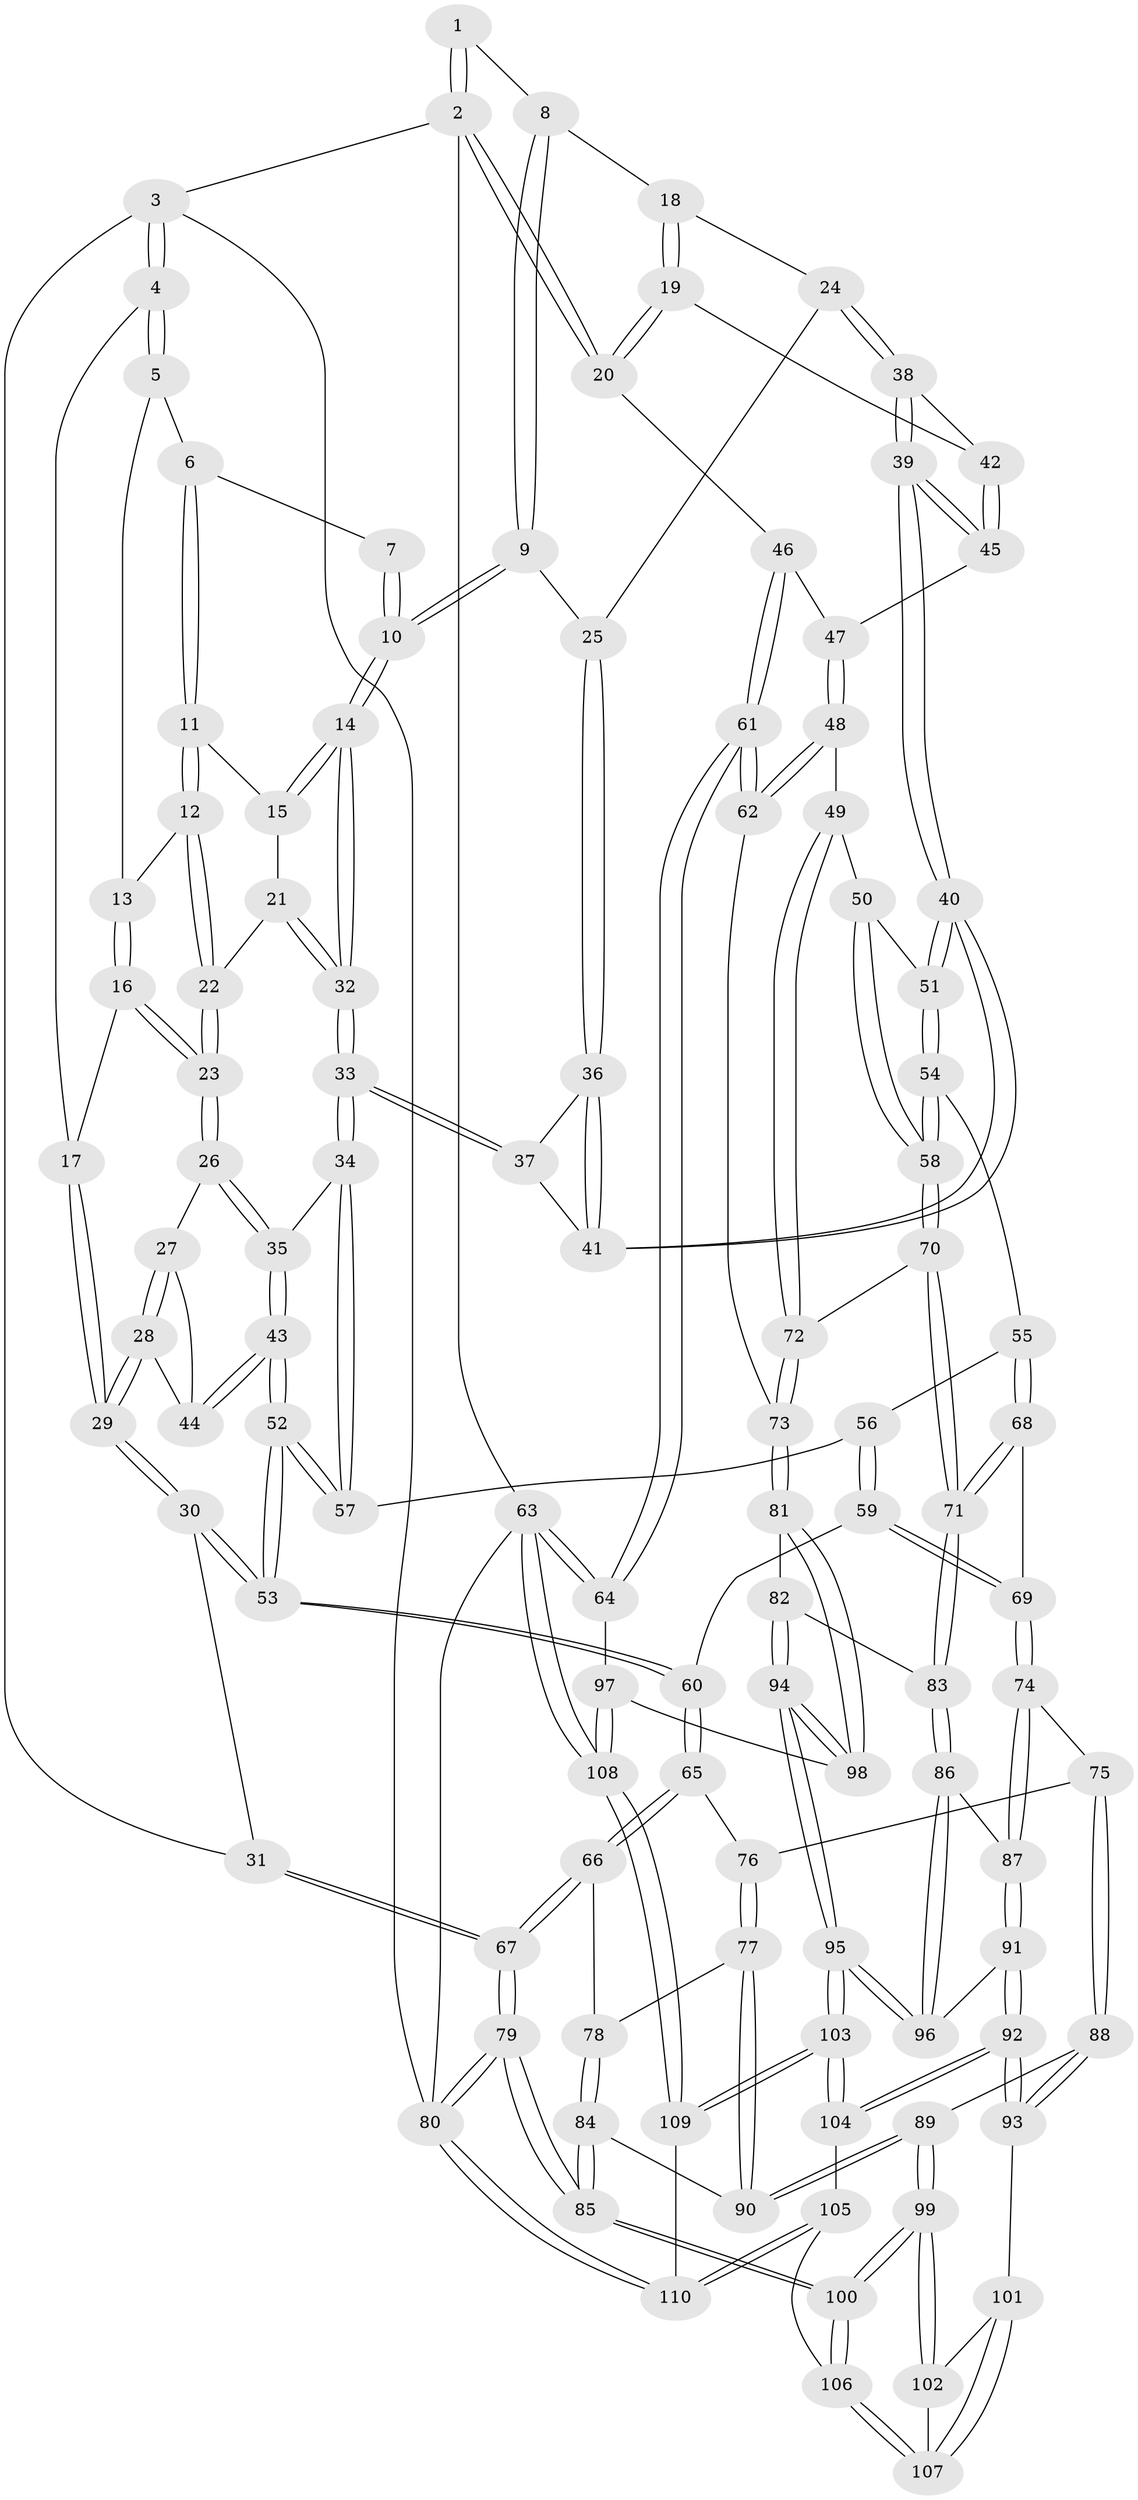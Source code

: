// Generated by graph-tools (version 1.1) at 2025/11/02/27/25 16:11:59]
// undirected, 110 vertices, 272 edges
graph export_dot {
graph [start="1"]
  node [color=gray90,style=filled];
  1 [pos="+0.6657367035139375+0"];
  2 [pos="+1+0"];
  3 [pos="+0+0"];
  4 [pos="+0+0"];
  5 [pos="+0.11131664328639274+0"];
  6 [pos="+0.42553041717026036+0"];
  7 [pos="+0.45097362889931386+0"];
  8 [pos="+0.679849166864372+0"];
  9 [pos="+0.6744016121346579+0.1108044011584472"];
  10 [pos="+0.5515174725231954+0.13564907685814664"];
  11 [pos="+0.3937510317546228+0"];
  12 [pos="+0.2741381032060232+0.06693300555240285"];
  13 [pos="+0.1721935494318022+0"];
  14 [pos="+0.5295801978297465+0.15682225781731104"];
  15 [pos="+0.39762556635579743+0.04373095203557385"];
  16 [pos="+0.1548281134584716+0.11742213308782824"];
  17 [pos="+0.12690679271345578+0.1268029733965572"];
  18 [pos="+0.8657926545384981+0.09500495660127553"];
  19 [pos="+1+0.03575571935551112"];
  20 [pos="+1+0"];
  21 [pos="+0.3353243815927855+0.15563075109825683"];
  22 [pos="+0.2686820032251564+0.14375896498124702"];
  23 [pos="+0.25590575996533327+0.14929859297387837"];
  24 [pos="+0.7440626684493123+0.13933038761957753"];
  25 [pos="+0.7037512973249468+0.13080865616244589"];
  26 [pos="+0.23607470236694028+0.21793293600843344"];
  27 [pos="+0.21415606105254156+0.23254184012673373"];
  28 [pos="+0.03454491180640607+0.24816360729218176"];
  29 [pos="+0.0004606190830036688+0.24292618769861948"];
  30 [pos="+0+0.2500815191895448"];
  31 [pos="+0+0.24339298110005345"];
  32 [pos="+0.4664734338237966+0.2646986965143022"];
  33 [pos="+0.46786394651111785+0.2898647718739112"];
  34 [pos="+0.4622952246497077+0.30437620486827405"];
  35 [pos="+0.2614683782916261+0.2700294660381296"];
  36 [pos="+0.6845175721533314+0.20213525927044904"];
  37 [pos="+0.5876702873671766+0.2967425345408992"];
  38 [pos="+0.7507730736941342+0.1581657180058912"];
  39 [pos="+0.7469893248512508+0.36168413782233966"];
  40 [pos="+0.7397265959034924+0.36973959653802707"];
  41 [pos="+0.693262250596257+0.3305700736484184"];
  42 [pos="+0.8356477053111978+0.2709145733217927"];
  43 [pos="+0.23029255990762226+0.39055844871680956"];
  44 [pos="+0.18216100636216634+0.3046268053978806"];
  45 [pos="+0.827176598271473+0.31036534322320797"];
  46 [pos="+1+0.28993968255351826"];
  47 [pos="+0.861729136225656+0.3230043232835888"];
  48 [pos="+0.9388053025144362+0.5120836914722205"];
  49 [pos="+0.8470699816431556+0.49458647571397846"];
  50 [pos="+0.7511761119840225+0.39518917758176153"];
  51 [pos="+0.7393853301059906+0.37909377042095027"];
  52 [pos="+0.23684963658249109+0.43509717935990705"];
  53 [pos="+0.19360159901061874+0.48588761614986725"];
  54 [pos="+0.6084873284809036+0.46611546268704745"];
  55 [pos="+0.5317783946271651+0.4653609845400408"];
  56 [pos="+0.47234823673881277+0.4041945964889346"];
  57 [pos="+0.4509248822651565+0.36295416882114045"];
  58 [pos="+0.6928769121246219+0.5652995376033721"];
  59 [pos="+0.3837671329721742+0.548368971856503"];
  60 [pos="+0.18938676361124782+0.5020383897418517"];
  61 [pos="+1+0.5696288933438672"];
  62 [pos="+1+0.563683577966704"];
  63 [pos="+1+1"];
  64 [pos="+1+0.6732317827140837"];
  65 [pos="+0.1878929659216155+0.5049987277413613"];
  66 [pos="+0.032400287362095034+0.5619757292171605"];
  67 [pos="+0+0.5382287740101757"];
  68 [pos="+0.5292732606992931+0.5063161820926058"];
  69 [pos="+0.4070309653655064+0.6398216172188614"];
  70 [pos="+0.7123015097556661+0.6003693912223903"];
  71 [pos="+0.5845553504142065+0.6695597282765777"];
  72 [pos="+0.7142570493629025+0.6007421529110172"];
  73 [pos="+0.7750775159980651+0.6815731339236138"];
  74 [pos="+0.4028741478714378+0.660017563878186"];
  75 [pos="+0.28676844207311136+0.6546260841906448"];
  76 [pos="+0.2005370902702739+0.5355740672668514"];
  77 [pos="+0.15054405865416656+0.7094032340420997"];
  78 [pos="+0.04064653589381757+0.5873479552730323"];
  79 [pos="+0+1"];
  80 [pos="+0+1"];
  81 [pos="+0.7700358646893491+0.7499337442030817"];
  82 [pos="+0.6703656613566128+0.7490612821962654"];
  83 [pos="+0.5807228199609822+0.6778160554964108"];
  84 [pos="+0.07574164656258453+0.7692136615915991"];
  85 [pos="+0+1"];
  86 [pos="+0.5585216003848524+0.6947101792391035"];
  87 [pos="+0.4200256206311076+0.6804033322613701"];
  88 [pos="+0.2376456792155264+0.7758912011839001"];
  89 [pos="+0.2161956270243497+0.7760909134040105"];
  90 [pos="+0.15067871748337347+0.7530495178457123"];
  91 [pos="+0.3959985896857433+0.7974483454318899"];
  92 [pos="+0.35188840933211274+0.8586863312317274"];
  93 [pos="+0.30093052064475884+0.842688697116761"];
  94 [pos="+0.621577002359308+0.9295177263485158"];
  95 [pos="+0.602123807470851+0.9595820610064748"];
  96 [pos="+0.5480486945099456+0.8079386491232687"];
  97 [pos="+0.8813506702453058+0.8378949846511159"];
  98 [pos="+0.7832754719771837+0.774130016799603"];
  99 [pos="+0.11391570146077078+0.9384882717786424"];
  100 [pos="+0.08333513925396029+0.9644895989286376"];
  101 [pos="+0.2866206307091026+0.8564424543951111"];
  102 [pos="+0.1797139613961988+0.9114039528617678"];
  103 [pos="+0.5918136627884164+1"];
  104 [pos="+0.3626665925407648+0.8785907092602501"];
  105 [pos="+0.28143645037054865+1"];
  106 [pos="+0.23835153037125337+0.9552863701236732"];
  107 [pos="+0.2457800229664084+0.9343940848549783"];
  108 [pos="+0.7695769081238623+1"];
  109 [pos="+0.6252610566402343+1"];
  110 [pos="+0.26150959781994676+1"];
  1 -- 2;
  1 -- 2;
  1 -- 8;
  2 -- 3;
  2 -- 20;
  2 -- 20;
  2 -- 63;
  3 -- 4;
  3 -- 4;
  3 -- 31;
  3 -- 80;
  4 -- 5;
  4 -- 5;
  4 -- 17;
  5 -- 6;
  5 -- 13;
  6 -- 7;
  6 -- 11;
  6 -- 11;
  7 -- 10;
  7 -- 10;
  8 -- 9;
  8 -- 9;
  8 -- 18;
  9 -- 10;
  9 -- 10;
  9 -- 25;
  10 -- 14;
  10 -- 14;
  11 -- 12;
  11 -- 12;
  11 -- 15;
  12 -- 13;
  12 -- 22;
  12 -- 22;
  13 -- 16;
  13 -- 16;
  14 -- 15;
  14 -- 15;
  14 -- 32;
  14 -- 32;
  15 -- 21;
  16 -- 17;
  16 -- 23;
  16 -- 23;
  17 -- 29;
  17 -- 29;
  18 -- 19;
  18 -- 19;
  18 -- 24;
  19 -- 20;
  19 -- 20;
  19 -- 42;
  20 -- 46;
  21 -- 22;
  21 -- 32;
  21 -- 32;
  22 -- 23;
  22 -- 23;
  23 -- 26;
  23 -- 26;
  24 -- 25;
  24 -- 38;
  24 -- 38;
  25 -- 36;
  25 -- 36;
  26 -- 27;
  26 -- 35;
  26 -- 35;
  27 -- 28;
  27 -- 28;
  27 -- 44;
  28 -- 29;
  28 -- 29;
  28 -- 44;
  29 -- 30;
  29 -- 30;
  30 -- 31;
  30 -- 53;
  30 -- 53;
  31 -- 67;
  31 -- 67;
  32 -- 33;
  32 -- 33;
  33 -- 34;
  33 -- 34;
  33 -- 37;
  33 -- 37;
  34 -- 35;
  34 -- 57;
  34 -- 57;
  35 -- 43;
  35 -- 43;
  36 -- 37;
  36 -- 41;
  36 -- 41;
  37 -- 41;
  38 -- 39;
  38 -- 39;
  38 -- 42;
  39 -- 40;
  39 -- 40;
  39 -- 45;
  39 -- 45;
  40 -- 41;
  40 -- 41;
  40 -- 51;
  40 -- 51;
  42 -- 45;
  42 -- 45;
  43 -- 44;
  43 -- 44;
  43 -- 52;
  43 -- 52;
  45 -- 47;
  46 -- 47;
  46 -- 61;
  46 -- 61;
  47 -- 48;
  47 -- 48;
  48 -- 49;
  48 -- 62;
  48 -- 62;
  49 -- 50;
  49 -- 72;
  49 -- 72;
  50 -- 51;
  50 -- 58;
  50 -- 58;
  51 -- 54;
  51 -- 54;
  52 -- 53;
  52 -- 53;
  52 -- 57;
  52 -- 57;
  53 -- 60;
  53 -- 60;
  54 -- 55;
  54 -- 58;
  54 -- 58;
  55 -- 56;
  55 -- 68;
  55 -- 68;
  56 -- 57;
  56 -- 59;
  56 -- 59;
  58 -- 70;
  58 -- 70;
  59 -- 60;
  59 -- 69;
  59 -- 69;
  60 -- 65;
  60 -- 65;
  61 -- 62;
  61 -- 62;
  61 -- 64;
  61 -- 64;
  62 -- 73;
  63 -- 64;
  63 -- 64;
  63 -- 108;
  63 -- 108;
  63 -- 80;
  64 -- 97;
  65 -- 66;
  65 -- 66;
  65 -- 76;
  66 -- 67;
  66 -- 67;
  66 -- 78;
  67 -- 79;
  67 -- 79;
  68 -- 69;
  68 -- 71;
  68 -- 71;
  69 -- 74;
  69 -- 74;
  70 -- 71;
  70 -- 71;
  70 -- 72;
  71 -- 83;
  71 -- 83;
  72 -- 73;
  72 -- 73;
  73 -- 81;
  73 -- 81;
  74 -- 75;
  74 -- 87;
  74 -- 87;
  75 -- 76;
  75 -- 88;
  75 -- 88;
  76 -- 77;
  76 -- 77;
  77 -- 78;
  77 -- 90;
  77 -- 90;
  78 -- 84;
  78 -- 84;
  79 -- 80;
  79 -- 80;
  79 -- 85;
  79 -- 85;
  80 -- 110;
  80 -- 110;
  81 -- 82;
  81 -- 98;
  81 -- 98;
  82 -- 83;
  82 -- 94;
  82 -- 94;
  83 -- 86;
  83 -- 86;
  84 -- 85;
  84 -- 85;
  84 -- 90;
  85 -- 100;
  85 -- 100;
  86 -- 87;
  86 -- 96;
  86 -- 96;
  87 -- 91;
  87 -- 91;
  88 -- 89;
  88 -- 93;
  88 -- 93;
  89 -- 90;
  89 -- 90;
  89 -- 99;
  89 -- 99;
  91 -- 92;
  91 -- 92;
  91 -- 96;
  92 -- 93;
  92 -- 93;
  92 -- 104;
  92 -- 104;
  93 -- 101;
  94 -- 95;
  94 -- 95;
  94 -- 98;
  94 -- 98;
  95 -- 96;
  95 -- 96;
  95 -- 103;
  95 -- 103;
  97 -- 98;
  97 -- 108;
  97 -- 108;
  99 -- 100;
  99 -- 100;
  99 -- 102;
  99 -- 102;
  100 -- 106;
  100 -- 106;
  101 -- 102;
  101 -- 107;
  101 -- 107;
  102 -- 107;
  103 -- 104;
  103 -- 104;
  103 -- 109;
  103 -- 109;
  104 -- 105;
  105 -- 106;
  105 -- 110;
  105 -- 110;
  106 -- 107;
  106 -- 107;
  108 -- 109;
  108 -- 109;
  109 -- 110;
}
